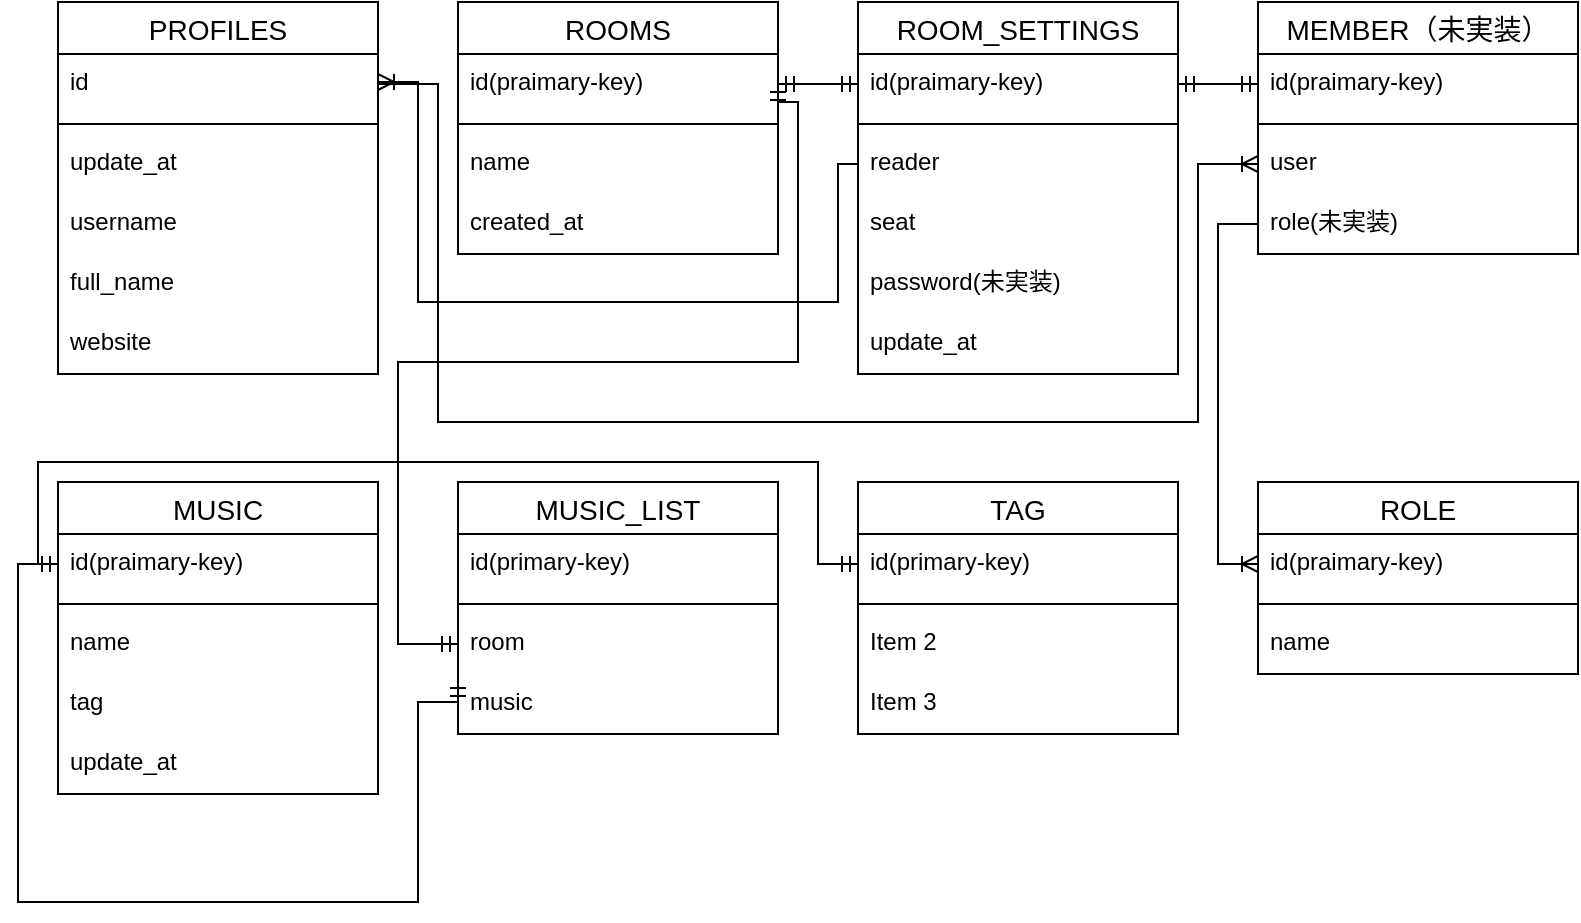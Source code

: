 <mxfile version="20.5.3" type="github">
  <diagram id="R2lEEEUBdFMjLlhIrx00" name="Page-1">
    <mxGraphModel dx="979" dy="571" grid="1" gridSize="10" guides="1" tooltips="1" connect="1" arrows="1" fold="1" page="1" pageScale="1" pageWidth="850" pageHeight="1100" math="0" shadow="0" extFonts="Permanent Marker^https://fonts.googleapis.com/css?family=Permanent+Marker">
      <root>
        <mxCell id="0" />
        <mxCell id="1" parent="0" />
        <mxCell id="HniGmukBYQ9XIRuE8f1l-1" value="ROOMS" style="swimlane;fontStyle=0;childLayout=stackLayout;horizontal=1;startSize=26;horizontalStack=0;resizeParent=1;resizeParentMax=0;resizeLast=0;collapsible=1;marginBottom=0;align=center;fontSize=14;" parent="1" vertex="1">
          <mxGeometry x="240" y="40" width="160" height="126" as="geometry" />
        </mxCell>
        <mxCell id="HniGmukBYQ9XIRuE8f1l-2" value="id(praimary-key)" style="text;strokeColor=none;fillColor=none;spacingLeft=4;spacingRight=4;overflow=hidden;rotatable=0;points=[[0,0.5],[1,0.5]];portConstraint=eastwest;fontSize=12;whiteSpace=wrap;html=1;" parent="HniGmukBYQ9XIRuE8f1l-1" vertex="1">
          <mxGeometry y="26" width="160" height="30" as="geometry" />
        </mxCell>
        <mxCell id="HniGmukBYQ9XIRuE8f1l-12" value="" style="line;strokeWidth=1;rotatable=0;dashed=0;labelPosition=right;align=left;verticalAlign=middle;spacingTop=0;spacingLeft=6;points=[];portConstraint=eastwest;" parent="HniGmukBYQ9XIRuE8f1l-1" vertex="1">
          <mxGeometry y="56" width="160" height="10" as="geometry" />
        </mxCell>
        <mxCell id="HniGmukBYQ9XIRuE8f1l-3" value="name" style="text;strokeColor=none;fillColor=none;spacingLeft=4;spacingRight=4;overflow=hidden;rotatable=0;points=[[0,0.5],[1,0.5]];portConstraint=eastwest;fontSize=12;whiteSpace=wrap;html=1;" parent="HniGmukBYQ9XIRuE8f1l-1" vertex="1">
          <mxGeometry y="66" width="160" height="30" as="geometry" />
        </mxCell>
        <mxCell id="FVZ9i1Vro9WT57uTa5xV-7" value="created_at" style="text;strokeColor=none;fillColor=none;spacingLeft=4;spacingRight=4;overflow=hidden;rotatable=0;points=[[0,0.5],[1,0.5]];portConstraint=eastwest;fontSize=12;" vertex="1" parent="HniGmukBYQ9XIRuE8f1l-1">
          <mxGeometry y="96" width="160" height="30" as="geometry" />
        </mxCell>
        <mxCell id="FVZ9i1Vro9WT57uTa5xV-1" value="ROOM_SETTINGS" style="swimlane;fontStyle=0;childLayout=stackLayout;horizontal=1;startSize=26;horizontalStack=0;resizeParent=1;resizeParentMax=0;resizeLast=0;collapsible=1;marginBottom=0;align=center;fontSize=14;" vertex="1" parent="1">
          <mxGeometry x="440" y="40" width="160" height="186" as="geometry" />
        </mxCell>
        <mxCell id="FVZ9i1Vro9WT57uTa5xV-2" value="id(praimary-key)" style="text;strokeColor=none;fillColor=none;spacingLeft=4;spacingRight=4;overflow=hidden;rotatable=0;points=[[0,0.5],[1,0.5]];portConstraint=eastwest;fontSize=12;whiteSpace=wrap;html=1;" vertex="1" parent="FVZ9i1Vro9WT57uTa5xV-1">
          <mxGeometry y="26" width="160" height="30" as="geometry" />
        </mxCell>
        <mxCell id="FVZ9i1Vro9WT57uTa5xV-3" value="" style="line;strokeWidth=1;rotatable=0;dashed=0;labelPosition=right;align=left;verticalAlign=middle;spacingTop=0;spacingLeft=6;points=[];portConstraint=eastwest;" vertex="1" parent="FVZ9i1Vro9WT57uTa5xV-1">
          <mxGeometry y="56" width="160" height="10" as="geometry" />
        </mxCell>
        <mxCell id="FVZ9i1Vro9WT57uTa5xV-4" value="reader" style="text;strokeColor=none;fillColor=none;spacingLeft=4;spacingRight=4;overflow=hidden;rotatable=0;points=[[0,0.5],[1,0.5]];portConstraint=eastwest;fontSize=12;whiteSpace=wrap;html=1;" vertex="1" parent="FVZ9i1Vro9WT57uTa5xV-1">
          <mxGeometry y="66" width="160" height="30" as="geometry" />
        </mxCell>
        <mxCell id="FVZ9i1Vro9WT57uTa5xV-5" value="seat" style="text;strokeColor=none;fillColor=none;spacingLeft=4;spacingRight=4;overflow=hidden;rotatable=0;points=[[0,0.5],[1,0.5]];portConstraint=eastwest;fontSize=12;" vertex="1" parent="FVZ9i1Vro9WT57uTa5xV-1">
          <mxGeometry y="96" width="160" height="30" as="geometry" />
        </mxCell>
        <mxCell id="FVZ9i1Vro9WT57uTa5xV-21" value="password(未実装)" style="text;strokeColor=none;fillColor=none;spacingLeft=4;spacingRight=4;overflow=hidden;rotatable=0;points=[[0,0.5],[1,0.5]];portConstraint=eastwest;fontSize=12;" vertex="1" parent="FVZ9i1Vro9WT57uTa5xV-1">
          <mxGeometry y="126" width="160" height="30" as="geometry" />
        </mxCell>
        <mxCell id="FVZ9i1Vro9WT57uTa5xV-6" value="update_at" style="text;strokeColor=none;fillColor=none;spacingLeft=4;spacingRight=4;overflow=hidden;rotatable=0;points=[[0,0.5],[1,0.5]];portConstraint=eastwest;fontSize=12;" vertex="1" parent="FVZ9i1Vro9WT57uTa5xV-1">
          <mxGeometry y="156" width="160" height="30" as="geometry" />
        </mxCell>
        <mxCell id="FVZ9i1Vro9WT57uTa5xV-8" value="MUSIC" style="swimlane;fontStyle=0;childLayout=stackLayout;horizontal=1;startSize=26;horizontalStack=0;resizeParent=1;resizeParentMax=0;resizeLast=0;collapsible=1;marginBottom=0;align=center;fontSize=14;" vertex="1" parent="1">
          <mxGeometry x="40" y="280" width="160" height="156" as="geometry" />
        </mxCell>
        <mxCell id="FVZ9i1Vro9WT57uTa5xV-9" value="id(praimary-key)" style="text;strokeColor=none;fillColor=none;spacingLeft=4;spacingRight=4;overflow=hidden;rotatable=0;points=[[0,0.5],[1,0.5]];portConstraint=eastwest;fontSize=12;whiteSpace=wrap;html=1;" vertex="1" parent="FVZ9i1Vro9WT57uTa5xV-8">
          <mxGeometry y="26" width="160" height="30" as="geometry" />
        </mxCell>
        <mxCell id="FVZ9i1Vro9WT57uTa5xV-10" value="" style="line;strokeWidth=1;rotatable=0;dashed=0;labelPosition=right;align=left;verticalAlign=middle;spacingTop=0;spacingLeft=6;points=[];portConstraint=eastwest;" vertex="1" parent="FVZ9i1Vro9WT57uTa5xV-8">
          <mxGeometry y="56" width="160" height="10" as="geometry" />
        </mxCell>
        <mxCell id="FVZ9i1Vro9WT57uTa5xV-52" value="name" style="text;strokeColor=none;fillColor=none;spacingLeft=4;spacingRight=4;overflow=hidden;rotatable=0;points=[[0,0.5],[1,0.5]];portConstraint=eastwest;fontSize=12;" vertex="1" parent="FVZ9i1Vro9WT57uTa5xV-8">
          <mxGeometry y="66" width="160" height="30" as="geometry" />
        </mxCell>
        <mxCell id="FVZ9i1Vro9WT57uTa5xV-11" value="tag" style="text;strokeColor=none;fillColor=none;spacingLeft=4;spacingRight=4;overflow=hidden;rotatable=0;points=[[0,0.5],[1,0.5]];portConstraint=eastwest;fontSize=12;whiteSpace=wrap;html=1;" vertex="1" parent="FVZ9i1Vro9WT57uTa5xV-8">
          <mxGeometry y="96" width="160" height="30" as="geometry" />
        </mxCell>
        <mxCell id="FVZ9i1Vro9WT57uTa5xV-25" value="update_at" style="text;strokeColor=none;fillColor=none;spacingLeft=4;spacingRight=4;overflow=hidden;rotatable=0;points=[[0,0.5],[1,0.5]];portConstraint=eastwest;fontSize=12;" vertex="1" parent="FVZ9i1Vro9WT57uTa5xV-8">
          <mxGeometry y="126" width="160" height="30" as="geometry" />
        </mxCell>
        <mxCell id="FVZ9i1Vro9WT57uTa5xV-12" value="" style="edgeStyle=entityRelationEdgeStyle;fontSize=12;html=1;endArrow=ERmandOne;startArrow=ERmandOne;rounded=0;exitX=1;exitY=0.5;exitDx=0;exitDy=0;entryX=0;entryY=0.5;entryDx=0;entryDy=0;" edge="1" parent="1" source="HniGmukBYQ9XIRuE8f1l-2" target="FVZ9i1Vro9WT57uTa5xV-2">
          <mxGeometry width="100" height="100" relative="1" as="geometry">
            <mxPoint x="480" y="190" as="sourcePoint" />
            <mxPoint x="580" y="90" as="targetPoint" />
          </mxGeometry>
        </mxCell>
        <mxCell id="FVZ9i1Vro9WT57uTa5xV-13" value="PROFILES" style="swimlane;fontStyle=0;childLayout=stackLayout;horizontal=1;startSize=26;horizontalStack=0;resizeParent=1;resizeParentMax=0;resizeLast=0;collapsible=1;marginBottom=0;align=center;fontSize=14;" vertex="1" parent="1">
          <mxGeometry x="40" y="40" width="160" height="186" as="geometry" />
        </mxCell>
        <mxCell id="FVZ9i1Vro9WT57uTa5xV-14" value="id" style="text;strokeColor=none;fillColor=none;spacingLeft=4;spacingRight=4;overflow=hidden;rotatable=0;points=[[0,0.5],[1,0.5]];portConstraint=eastwest;fontSize=12;" vertex="1" parent="FVZ9i1Vro9WT57uTa5xV-13">
          <mxGeometry y="26" width="160" height="30" as="geometry" />
        </mxCell>
        <mxCell id="FVZ9i1Vro9WT57uTa5xV-55" value="" style="line;strokeWidth=1;rotatable=0;dashed=0;labelPosition=right;align=left;verticalAlign=middle;spacingTop=0;spacingLeft=6;points=[];portConstraint=eastwest;fillColor=default;" vertex="1" parent="FVZ9i1Vro9WT57uTa5xV-13">
          <mxGeometry y="56" width="160" height="10" as="geometry" />
        </mxCell>
        <mxCell id="FVZ9i1Vro9WT57uTa5xV-15" value="update_at" style="text;strokeColor=none;fillColor=none;spacingLeft=4;spacingRight=4;overflow=hidden;rotatable=0;points=[[0,0.5],[1,0.5]];portConstraint=eastwest;fontSize=12;" vertex="1" parent="FVZ9i1Vro9WT57uTa5xV-13">
          <mxGeometry y="66" width="160" height="30" as="geometry" />
        </mxCell>
        <mxCell id="FVZ9i1Vro9WT57uTa5xV-16" value="username" style="text;strokeColor=none;fillColor=none;spacingLeft=4;spacingRight=4;overflow=hidden;rotatable=0;points=[[0,0.5],[1,0.5]];portConstraint=eastwest;fontSize=12;" vertex="1" parent="FVZ9i1Vro9WT57uTa5xV-13">
          <mxGeometry y="96" width="160" height="30" as="geometry" />
        </mxCell>
        <mxCell id="FVZ9i1Vro9WT57uTa5xV-17" value="full_name" style="text;strokeColor=none;fillColor=none;spacingLeft=4;spacingRight=4;overflow=hidden;rotatable=0;points=[[0,0.5],[1,0.5]];portConstraint=eastwest;fontSize=12;" vertex="1" parent="FVZ9i1Vro9WT57uTa5xV-13">
          <mxGeometry y="126" width="160" height="30" as="geometry" />
        </mxCell>
        <mxCell id="FVZ9i1Vro9WT57uTa5xV-18" value="website" style="text;strokeColor=none;fillColor=none;spacingLeft=4;spacingRight=4;overflow=hidden;rotatable=0;points=[[0,0.5],[1,0.5]];portConstraint=eastwest;fontSize=12;" vertex="1" parent="FVZ9i1Vro9WT57uTa5xV-13">
          <mxGeometry y="156" width="160" height="30" as="geometry" />
        </mxCell>
        <mxCell id="FVZ9i1Vro9WT57uTa5xV-19" value="" style="edgeStyle=orthogonalEdgeStyle;fontSize=12;html=1;endArrow=ERoneToMany;rounded=0;exitX=0;exitY=0.5;exitDx=0;exitDy=0;" edge="1" parent="1" source="FVZ9i1Vro9WT57uTa5xV-4" target="FVZ9i1Vro9WT57uTa5xV-14">
          <mxGeometry width="100" height="100" relative="1" as="geometry">
            <mxPoint x="200" y="160" as="sourcePoint" />
            <mxPoint x="330" y="230" as="targetPoint" />
            <Array as="points">
              <mxPoint x="430" y="121" />
              <mxPoint x="430" y="190" />
              <mxPoint x="220" y="190" />
              <mxPoint x="220" y="80" />
            </Array>
          </mxGeometry>
        </mxCell>
        <mxCell id="FVZ9i1Vro9WT57uTa5xV-26" value="MEMBER（未実装）" style="swimlane;fontStyle=0;childLayout=stackLayout;horizontal=1;startSize=26;horizontalStack=0;resizeParent=1;resizeParentMax=0;resizeLast=0;collapsible=1;marginBottom=0;align=center;fontSize=14;" vertex="1" parent="1">
          <mxGeometry x="640" y="40" width="160" height="126" as="geometry" />
        </mxCell>
        <mxCell id="FVZ9i1Vro9WT57uTa5xV-30" value="id(praimary-key)" style="text;strokeColor=none;fillColor=none;spacingLeft=4;spacingRight=4;overflow=hidden;rotatable=0;points=[[0,0.5],[1,0.5]];portConstraint=eastwest;fontSize=12;whiteSpace=wrap;html=1;" vertex="1" parent="FVZ9i1Vro9WT57uTa5xV-26">
          <mxGeometry y="26" width="160" height="30" as="geometry" />
        </mxCell>
        <mxCell id="FVZ9i1Vro9WT57uTa5xV-34" value="" style="line;strokeWidth=1;rotatable=0;dashed=0;labelPosition=right;align=left;verticalAlign=middle;spacingTop=0;spacingLeft=6;points=[];portConstraint=eastwest;" vertex="1" parent="FVZ9i1Vro9WT57uTa5xV-26">
          <mxGeometry y="56" width="160" height="10" as="geometry" />
        </mxCell>
        <mxCell id="FVZ9i1Vro9WT57uTa5xV-27" value="user" style="text;strokeColor=none;fillColor=none;spacingLeft=4;spacingRight=4;overflow=hidden;rotatable=0;points=[[0,0.5],[1,0.5]];portConstraint=eastwest;fontSize=12;" vertex="1" parent="FVZ9i1Vro9WT57uTa5xV-26">
          <mxGeometry y="66" width="160" height="30" as="geometry" />
        </mxCell>
        <mxCell id="FVZ9i1Vro9WT57uTa5xV-28" value="role(未実装)" style="text;strokeColor=none;fillColor=none;spacingLeft=4;spacingRight=4;overflow=hidden;rotatable=0;points=[[0,0.5],[1,0.5]];portConstraint=eastwest;fontSize=12;" vertex="1" parent="FVZ9i1Vro9WT57uTa5xV-26">
          <mxGeometry y="96" width="160" height="30" as="geometry" />
        </mxCell>
        <mxCell id="FVZ9i1Vro9WT57uTa5xV-35" value="" style="edgeStyle=entityRelationEdgeStyle;fontSize=12;html=1;endArrow=ERmandOne;startArrow=ERmandOne;rounded=0;entryX=0;entryY=0.5;entryDx=0;entryDy=0;" edge="1" parent="1" source="FVZ9i1Vro9WT57uTa5xV-2" target="FVZ9i1Vro9WT57uTa5xV-30">
          <mxGeometry width="100" height="100" relative="1" as="geometry">
            <mxPoint x="390" y="390" as="sourcePoint" />
            <mxPoint x="490" y="290" as="targetPoint" />
          </mxGeometry>
        </mxCell>
        <mxCell id="FVZ9i1Vro9WT57uTa5xV-36" value="ROLE" style="swimlane;fontStyle=0;childLayout=stackLayout;horizontal=1;startSize=26;horizontalStack=0;resizeParent=1;resizeParentMax=0;resizeLast=0;collapsible=1;marginBottom=0;align=center;fontSize=14;" vertex="1" parent="1">
          <mxGeometry x="640" y="280" width="160" height="96" as="geometry" />
        </mxCell>
        <mxCell id="FVZ9i1Vro9WT57uTa5xV-40" value="id(praimary-key)" style="text;strokeColor=none;fillColor=none;spacingLeft=4;spacingRight=4;overflow=hidden;rotatable=0;points=[[0,0.5],[1,0.5]];portConstraint=eastwest;fontSize=12;whiteSpace=wrap;html=1;" vertex="1" parent="FVZ9i1Vro9WT57uTa5xV-36">
          <mxGeometry y="26" width="160" height="30" as="geometry" />
        </mxCell>
        <mxCell id="FVZ9i1Vro9WT57uTa5xV-41" value="" style="line;strokeWidth=1;rotatable=0;dashed=0;labelPosition=right;align=left;verticalAlign=middle;spacingTop=0;spacingLeft=6;points=[];portConstraint=eastwest;" vertex="1" parent="FVZ9i1Vro9WT57uTa5xV-36">
          <mxGeometry y="56" width="160" height="10" as="geometry" />
        </mxCell>
        <mxCell id="FVZ9i1Vro9WT57uTa5xV-38" value="name" style="text;strokeColor=none;fillColor=none;spacingLeft=4;spacingRight=4;overflow=hidden;rotatable=0;points=[[0,0.5],[1,0.5]];portConstraint=eastwest;fontSize=12;" vertex="1" parent="FVZ9i1Vro9WT57uTa5xV-36">
          <mxGeometry y="66" width="160" height="30" as="geometry" />
        </mxCell>
        <mxCell id="FVZ9i1Vro9WT57uTa5xV-42" value="" style="edgeStyle=orthogonalEdgeStyle;fontSize=12;html=1;endArrow=ERoneToMany;rounded=0;entryX=0;entryY=0.5;entryDx=0;entryDy=0;exitX=0;exitY=0.5;exitDx=0;exitDy=0;" edge="1" parent="1" source="FVZ9i1Vro9WT57uTa5xV-28" target="FVZ9i1Vro9WT57uTa5xV-40">
          <mxGeometry width="100" height="100" relative="1" as="geometry">
            <mxPoint x="420" y="280" as="sourcePoint" />
            <mxPoint x="520" y="180" as="targetPoint" />
            <Array as="points">
              <mxPoint x="620" y="151" />
              <mxPoint x="620" y="321" />
            </Array>
          </mxGeometry>
        </mxCell>
        <mxCell id="FVZ9i1Vro9WT57uTa5xV-43" value="" style="edgeStyle=orthogonalEdgeStyle;fontSize=12;html=1;endArrow=ERoneToMany;rounded=0;entryX=0;entryY=0.5;entryDx=0;entryDy=0;exitX=1;exitY=0.5;exitDx=0;exitDy=0;" edge="1" parent="1" source="FVZ9i1Vro9WT57uTa5xV-14" target="FVZ9i1Vro9WT57uTa5xV-27">
          <mxGeometry width="100" height="100" relative="1" as="geometry">
            <mxPoint x="540" y="220" as="sourcePoint" />
            <mxPoint x="630" y="120" as="targetPoint" />
            <Array as="points">
              <mxPoint x="230" y="81" />
              <mxPoint x="230" y="250" />
              <mxPoint x="610" y="250" />
              <mxPoint x="610" y="121" />
            </Array>
          </mxGeometry>
        </mxCell>
        <mxCell id="FVZ9i1Vro9WT57uTa5xV-44" value="MUSIC_LIST" style="swimlane;fontStyle=0;childLayout=stackLayout;horizontal=1;startSize=26;horizontalStack=0;resizeParent=1;resizeParentMax=0;resizeLast=0;collapsible=1;marginBottom=0;align=center;fontSize=14;fillColor=default;" vertex="1" parent="1">
          <mxGeometry x="240" y="280" width="160" height="126" as="geometry" />
        </mxCell>
        <mxCell id="FVZ9i1Vro9WT57uTa5xV-45" value="id(primary-key)" style="text;strokeColor=none;fillColor=none;spacingLeft=4;spacingRight=4;overflow=hidden;rotatable=0;points=[[0,0.5],[1,0.5]];portConstraint=eastwest;fontSize=12;" vertex="1" parent="FVZ9i1Vro9WT57uTa5xV-44">
          <mxGeometry y="26" width="160" height="30" as="geometry" />
        </mxCell>
        <mxCell id="FVZ9i1Vro9WT57uTa5xV-49" value="" style="line;strokeWidth=1;rotatable=0;dashed=0;labelPosition=right;align=left;verticalAlign=middle;spacingTop=0;spacingLeft=6;points=[];portConstraint=eastwest;fillColor=default;" vertex="1" parent="FVZ9i1Vro9WT57uTa5xV-44">
          <mxGeometry y="56" width="160" height="10" as="geometry" />
        </mxCell>
        <mxCell id="FVZ9i1Vro9WT57uTa5xV-53" value="room" style="text;strokeColor=none;fillColor=none;spacingLeft=4;spacingRight=4;overflow=hidden;rotatable=0;points=[[0,0.5],[1,0.5]];portConstraint=eastwest;fontSize=12;" vertex="1" parent="FVZ9i1Vro9WT57uTa5xV-44">
          <mxGeometry y="66" width="160" height="30" as="geometry" />
        </mxCell>
        <mxCell id="FVZ9i1Vro9WT57uTa5xV-46" value="music" style="text;strokeColor=none;fillColor=none;spacingLeft=4;spacingRight=4;overflow=hidden;rotatable=0;points=[[0,0.5],[1,0.5]];portConstraint=eastwest;fontSize=12;" vertex="1" parent="FVZ9i1Vro9WT57uTa5xV-44">
          <mxGeometry y="96" width="160" height="30" as="geometry" />
        </mxCell>
        <mxCell id="FVZ9i1Vro9WT57uTa5xV-48" value="" style="edgeStyle=orthogonalEdgeStyle;fontSize=12;html=1;endArrow=ERmandOne;startArrow=ERmandOne;rounded=0;entryX=1;entryY=0.5;entryDx=0;entryDy=0;exitX=0;exitY=0.5;exitDx=0;exitDy=0;" edge="1" parent="1" source="FVZ9i1Vro9WT57uTa5xV-53" target="HniGmukBYQ9XIRuE8f1l-2">
          <mxGeometry width="100" height="100" relative="1" as="geometry">
            <mxPoint x="240" y="330" as="sourcePoint" />
            <mxPoint x="420" y="170" as="targetPoint" />
            <Array as="points">
              <mxPoint x="210" y="361" />
              <mxPoint x="210" y="220" />
              <mxPoint x="410" y="220" />
              <mxPoint x="410" y="90" />
              <mxPoint x="400" y="90" />
            </Array>
          </mxGeometry>
        </mxCell>
        <mxCell id="FVZ9i1Vro9WT57uTa5xV-50" value="" style="edgeStyle=orthogonalEdgeStyle;fontSize=12;html=1;endArrow=ERmandOne;startArrow=ERmandOne;rounded=0;entryX=0;entryY=0.5;entryDx=0;entryDy=0;exitX=0;exitY=0.5;exitDx=0;exitDy=0;" edge="1" parent="1" source="FVZ9i1Vro9WT57uTa5xV-9" target="FVZ9i1Vro9WT57uTa5xV-46">
          <mxGeometry width="100" height="100" relative="1" as="geometry">
            <mxPoint x="320" y="370" as="sourcePoint" />
            <mxPoint x="420" y="270" as="targetPoint" />
            <Array as="points">
              <mxPoint x="20" y="321" />
              <mxPoint x="20" y="490" />
              <mxPoint x="220" y="490" />
              <mxPoint x="220" y="390" />
            </Array>
          </mxGeometry>
        </mxCell>
        <mxCell id="FVZ9i1Vro9WT57uTa5xV-56" value="TAG" style="swimlane;fontStyle=0;childLayout=stackLayout;horizontal=1;startSize=26;horizontalStack=0;resizeParent=1;resizeParentMax=0;resizeLast=0;collapsible=1;marginBottom=0;align=center;fontSize=14;fillColor=default;" vertex="1" parent="1">
          <mxGeometry x="440" y="280" width="160" height="126" as="geometry" />
        </mxCell>
        <mxCell id="FVZ9i1Vro9WT57uTa5xV-57" value="id(primary-key)" style="text;strokeColor=none;fillColor=none;spacingLeft=4;spacingRight=4;overflow=hidden;rotatable=0;points=[[0,0.5],[1,0.5]];portConstraint=eastwest;fontSize=12;" vertex="1" parent="FVZ9i1Vro9WT57uTa5xV-56">
          <mxGeometry y="26" width="160" height="30" as="geometry" />
        </mxCell>
        <mxCell id="FVZ9i1Vro9WT57uTa5xV-61" value="" style="line;strokeWidth=1;rotatable=0;dashed=0;labelPosition=right;align=left;verticalAlign=middle;spacingTop=0;spacingLeft=6;points=[];portConstraint=eastwest;fillColor=default;" vertex="1" parent="FVZ9i1Vro9WT57uTa5xV-56">
          <mxGeometry y="56" width="160" height="10" as="geometry" />
        </mxCell>
        <mxCell id="FVZ9i1Vro9WT57uTa5xV-58" value="Item 2" style="text;strokeColor=none;fillColor=none;spacingLeft=4;spacingRight=4;overflow=hidden;rotatable=0;points=[[0,0.5],[1,0.5]];portConstraint=eastwest;fontSize=12;" vertex="1" parent="FVZ9i1Vro9WT57uTa5xV-56">
          <mxGeometry y="66" width="160" height="30" as="geometry" />
        </mxCell>
        <mxCell id="FVZ9i1Vro9WT57uTa5xV-59" value="Item 3" style="text;strokeColor=none;fillColor=none;spacingLeft=4;spacingRight=4;overflow=hidden;rotatable=0;points=[[0,0.5],[1,0.5]];portConstraint=eastwest;fontSize=12;" vertex="1" parent="FVZ9i1Vro9WT57uTa5xV-56">
          <mxGeometry y="96" width="160" height="30" as="geometry" />
        </mxCell>
        <mxCell id="FVZ9i1Vro9WT57uTa5xV-60" value="" style="edgeStyle=orthogonalEdgeStyle;fontSize=12;html=1;endArrow=ERmandOne;startArrow=ERmandOne;rounded=0;entryX=0;entryY=0.5;entryDx=0;entryDy=0;exitX=0;exitY=0.5;exitDx=0;exitDy=0;" edge="1" parent="1" source="FVZ9i1Vro9WT57uTa5xV-9" target="FVZ9i1Vro9WT57uTa5xV-57">
          <mxGeometry width="100" height="100" relative="1" as="geometry">
            <mxPoint x="360" y="440" as="sourcePoint" />
            <mxPoint x="460" y="340" as="targetPoint" />
            <Array as="points">
              <mxPoint x="30" y="321" />
              <mxPoint x="30" y="270" />
              <mxPoint x="420" y="270" />
              <mxPoint x="420" y="321" />
            </Array>
          </mxGeometry>
        </mxCell>
      </root>
    </mxGraphModel>
  </diagram>
</mxfile>
